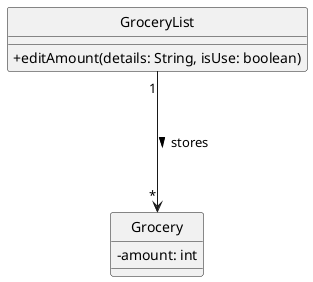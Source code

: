 @startuml
skinparam classAttributeIconSize 0
hide circle

class GroceryList {
    +editAmount(details: String, isUse: boolean)
}

class Grocery {
    -amount: int
}

GroceryList "1" ---> "*" Grocery : stores >
@enduml